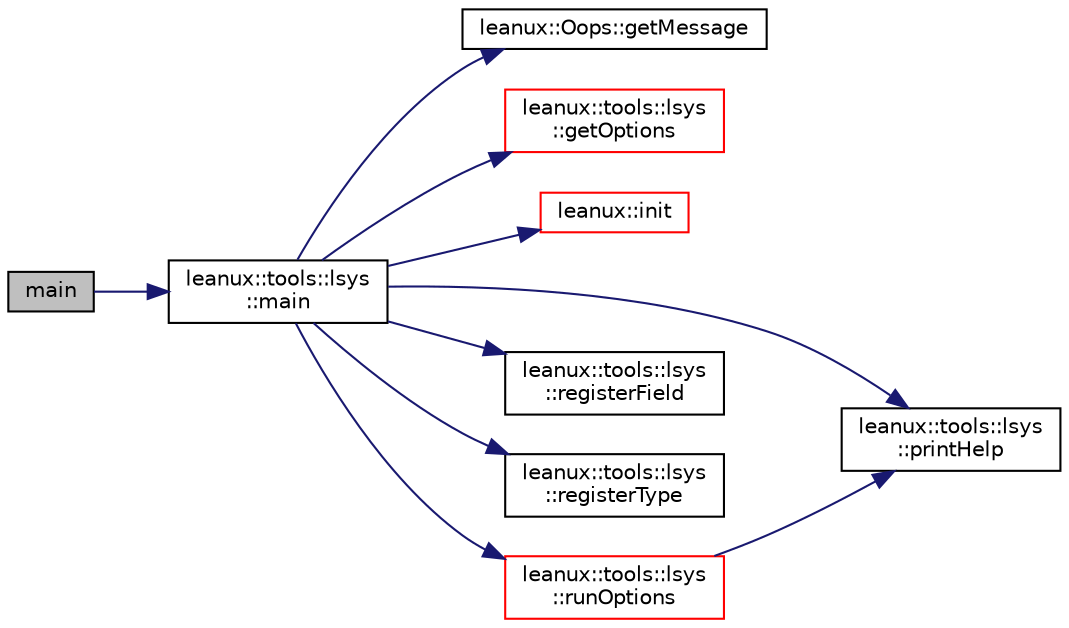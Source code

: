 digraph "main"
{
 // LATEX_PDF_SIZE
  bgcolor="transparent";
  edge [fontname="Helvetica",fontsize="10",labelfontname="Helvetica",labelfontsize="10"];
  node [fontname="Helvetica",fontsize="10",shape=record];
  rankdir="LR";
  Node1 [label="main",height=0.2,width=0.4,color="black", fillcolor="grey75", style="filled", fontcolor="black",tooltip=" "];
  Node1 -> Node2 [color="midnightblue",fontsize="10",style="solid",fontname="Helvetica"];
  Node2 [label="leanux::tools::lsys\l::main",height=0.2,width=0.4,color="black",URL="$namespaceleanux_1_1tools_1_1lsys.html#aa2b4de7a80d63592f6207ce5951cf966",tooltip="Entry point."];
  Node2 -> Node3 [color="midnightblue",fontsize="10",style="solid",fontname="Helvetica"];
  Node3 [label="leanux::Oops::getMessage",height=0.2,width=0.4,color="black",URL="$classleanux_1_1Oops.html#a144d78069f0bb6388bbd1db6385418d2",tooltip="Get the Oops message."];
  Node2 -> Node4 [color="midnightblue",fontsize="10",style="solid",fontname="Helvetica"];
  Node4 [label="leanux::tools::lsys\l::getOptions",height=0.2,width=0.4,color="red",URL="$namespaceleanux_1_1tools_1_1lsys.html#ab0fe8f8e7762c9d51111c1b46e748606",tooltip="Transform command line arguments into options."];
  Node2 -> Node6 [color="midnightblue",fontsize="10",style="solid",fontname="Helvetica"];
  Node6 [label="leanux::init",height=0.2,width=0.4,color="red",URL="$namespaceleanux.html#a757c5a3a5fb84a0ab93de54fd0c8db30",tooltip="Initialize leanux, run checks to verify leanux is compatible with the runtime environment."];
  Node2 -> Node22 [color="midnightblue",fontsize="10",style="solid",fontname="Helvetica"];
  Node22 [label="leanux::tools::lsys\l::printHelp",height=0.2,width=0.4,color="black",URL="$namespaceleanux_1_1tools_1_1lsys.html#a82e1aa33b1314510353184fde2139bd3",tooltip="Print command help."];
  Node2 -> Node23 [color="midnightblue",fontsize="10",style="solid",fontname="Helvetica"];
  Node23 [label="leanux::tools::lsys\l::registerField",height=0.2,width=0.4,color="black",URL="$namespaceleanux_1_1tools_1_1lsys.html#a63a3075a34537c3d70f7f707fec3f2bd",tooltip=" "];
  Node2 -> Node24 [color="midnightblue",fontsize="10",style="solid",fontname="Helvetica"];
  Node24 [label="leanux::tools::lsys\l::registerType",height=0.2,width=0.4,color="black",URL="$namespaceleanux_1_1tools_1_1lsys.html#a452f4a6f2d7eda5e24e8409f9167b03b",tooltip="register devices types and maintain mappings between type and string representation."];
  Node2 -> Node25 [color="midnightblue",fontsize="10",style="solid",fontname="Helvetica"];
  Node25 [label="leanux::tools::lsys\l::runOptions",height=0.2,width=0.4,color="red",URL="$namespaceleanux_1_1tools_1_1lsys.html#a33a75c6955dcd3ac89c9a6f86a0a1337",tooltip="Run based on options."];
  Node25 -> Node22 [color="midnightblue",fontsize="10",style="solid",fontname="Helvetica"];
}
